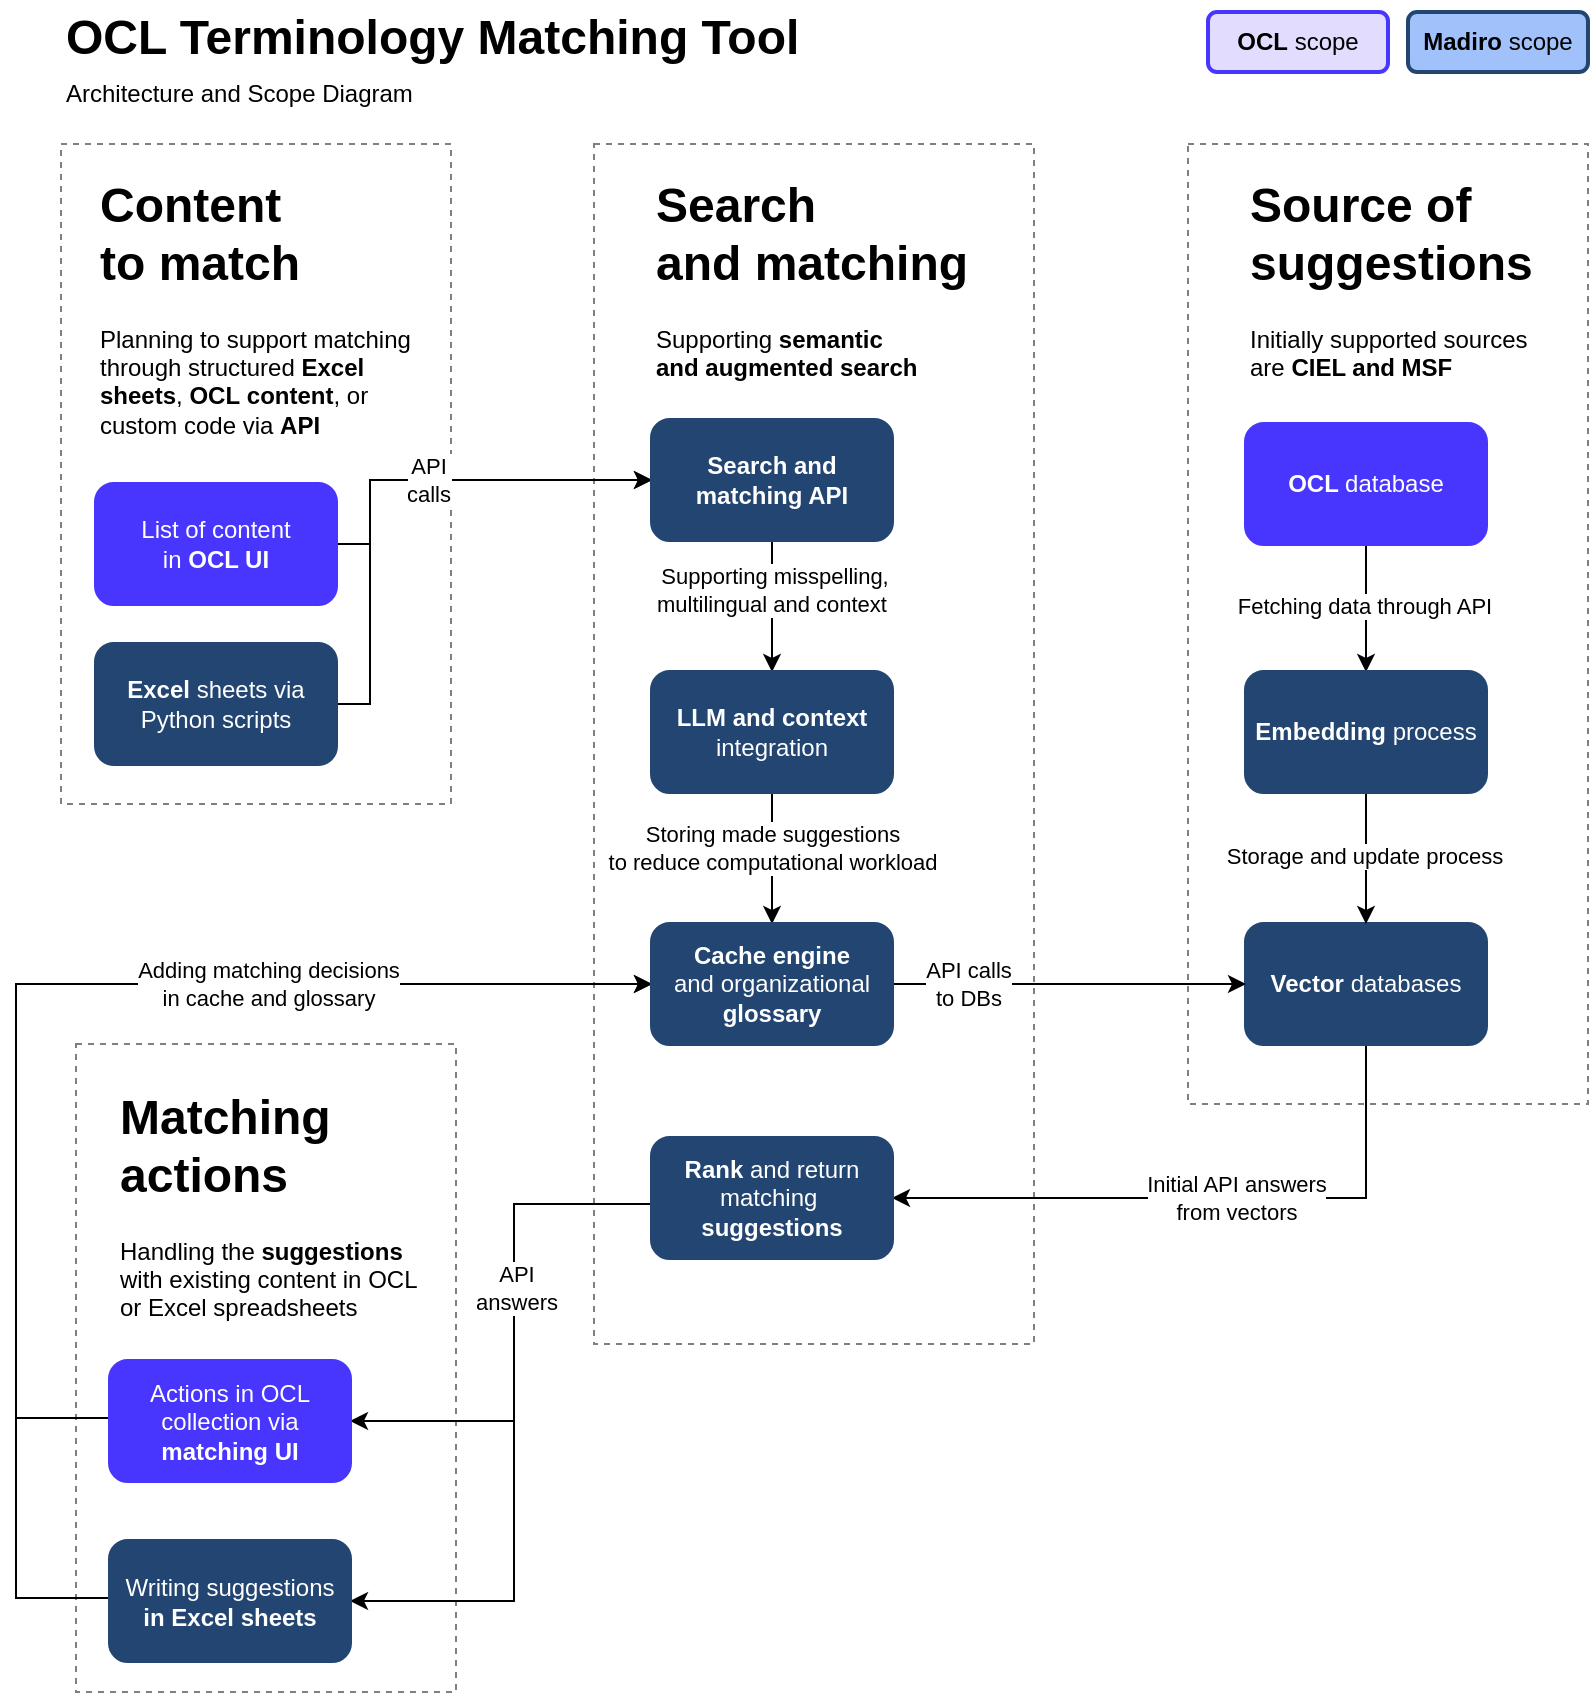 <mxfile version="26.0.2">
  <diagram name="Page-1" id="SCZxRWlNd6-uZOi4cMfh">
    <mxGraphModel dx="1194" dy="710" grid="0" gridSize="10" guides="1" tooltips="1" connect="1" arrows="1" fold="1" page="1" pageScale="1" pageWidth="827" pageHeight="900" background="#FFFFFF" math="0" shadow="0">
      <root>
        <mxCell id="0" />
        <mxCell id="1" parent="0" />
        <mxCell id="U9XiAi5DZTVXuSxYuTZE-63" value="" style="rounded=0;whiteSpace=wrap;html=1;fillColor=default;strokeColor=#808080;dashed=1;" vertex="1" parent="1">
          <mxGeometry x="44" y="542" width="190" height="324" as="geometry" />
        </mxCell>
        <mxCell id="U9XiAi5DZTVXuSxYuTZE-62" value="" style="rounded=0;whiteSpace=wrap;html=1;fillColor=default;strokeColor=#808080;dashed=1;" vertex="1" parent="1">
          <mxGeometry x="600" y="92" width="200" height="480" as="geometry" />
        </mxCell>
        <mxCell id="U9XiAi5DZTVXuSxYuTZE-60" value="" style="rounded=0;whiteSpace=wrap;html=1;fillColor=default;strokeColor=#808080;dashed=1;" vertex="1" parent="1">
          <mxGeometry x="303" y="92" width="220" height="600" as="geometry" />
        </mxCell>
        <mxCell id="U9XiAi5DZTVXuSxYuTZE-59" value="" style="rounded=0;whiteSpace=wrap;html=1;fillColor=default;strokeColor=#808080;dashed=1;" vertex="1" parent="1">
          <mxGeometry x="36.5" y="92" width="195" height="330" as="geometry" />
        </mxCell>
        <mxCell id="U9XiAi5DZTVXuSxYuTZE-31" value="&lt;h1 style=&quot;margin-top: 0px;&quot;&gt;Search &lt;br&gt;and matching&lt;/h1&gt;&lt;p&gt;Supporting &lt;b&gt;semantic&lt;br&gt;and augmented search&lt;/b&gt;&lt;/p&gt;" style="text;html=1;whiteSpace=wrap;overflow=hidden;rounded=0;strokeColor=none;dashed=1;" vertex="1" parent="1">
          <mxGeometry x="332" y="102" width="200" height="130" as="geometry" />
        </mxCell>
        <mxCell id="U9XiAi5DZTVXuSxYuTZE-2" value="&lt;h1 style=&quot;margin-top: 0px;&quot;&gt;Content &lt;br&gt;to match&lt;/h1&gt;&lt;p&gt;Planning to support matching through&amp;nbsp;structured &lt;b&gt;Excel sheets&lt;/b&gt;, &lt;b&gt;OCL&lt;/b&gt; &lt;b&gt;content&lt;/b&gt;,&amp;nbsp;or custom code via &lt;b&gt;API&lt;/b&gt;&lt;/p&gt;" style="text;html=1;whiteSpace=wrap;overflow=hidden;rounded=0;strokeColor=none;dashed=1;" vertex="1" parent="1">
          <mxGeometry x="54" y="102" width="170" height="140" as="geometry" />
        </mxCell>
        <mxCell id="U9XiAi5DZTVXuSxYuTZE-32" style="edgeStyle=orthogonalEdgeStyle;rounded=0;orthogonalLoop=1;jettySize=auto;html=1;exitX=1;exitY=0.5;exitDx=0;exitDy=0;entryX=0;entryY=0.5;entryDx=0;entryDy=0;" edge="1" parent="1" source="U9XiAi5DZTVXuSxYuTZE-1" target="U9XiAi5DZTVXuSxYuTZE-16">
          <mxGeometry relative="1" as="geometry">
            <Array as="points">
              <mxPoint x="191" y="292" />
              <mxPoint x="191" y="260" />
            </Array>
          </mxGeometry>
        </mxCell>
        <mxCell id="U9XiAi5DZTVXuSxYuTZE-1" value="List of content &lt;br&gt;in &lt;b&gt;OCL UI&lt;/b&gt;" style="rounded=1;whiteSpace=wrap;html=1;strokeColor=#4836FF;strokeWidth=2;fillColor=#4836FF;fontColor=#FFFFFF;" vertex="1" parent="1">
          <mxGeometry x="54" y="262" width="120" height="60" as="geometry" />
        </mxCell>
        <mxCell id="U9XiAi5DZTVXuSxYuTZE-4" value="&lt;h1 style=&quot;margin-top: 0px;&quot;&gt;Source&amp;nbsp;of suggestions&lt;/h1&gt;&lt;p&gt;Initially supported sources are&amp;nbsp;&lt;b&gt;CIEL and MSF&lt;/b&gt;&lt;/p&gt;" style="text;html=1;whiteSpace=wrap;overflow=hidden;rounded=0;strokeColor=none;dashed=1;" vertex="1" parent="1">
          <mxGeometry x="629" y="102" width="151" height="140" as="geometry" />
        </mxCell>
        <mxCell id="U9XiAi5DZTVXuSxYuTZE-34" style="edgeStyle=orthogonalEdgeStyle;rounded=0;orthogonalLoop=1;jettySize=auto;html=1;exitX=1;exitY=0.5;exitDx=0;exitDy=0;entryX=0;entryY=0.5;entryDx=0;entryDy=0;" edge="1" parent="1" source="U9XiAi5DZTVXuSxYuTZE-3" target="U9XiAi5DZTVXuSxYuTZE-16">
          <mxGeometry relative="1" as="geometry">
            <Array as="points">
              <mxPoint x="191" y="372" />
              <mxPoint x="191" y="260" />
            </Array>
          </mxGeometry>
        </mxCell>
        <mxCell id="U9XiAi5DZTVXuSxYuTZE-49" value="API &lt;br&gt;calls" style="edgeLabel;html=1;align=center;verticalAlign=middle;resizable=0;points=[];" vertex="1" connectable="0" parent="U9XiAi5DZTVXuSxYuTZE-34">
          <mxGeometry x="0.554" y="-2" relative="1" as="geometry">
            <mxPoint x="-52" y="-2" as="offset" />
          </mxGeometry>
        </mxCell>
        <mxCell id="U9XiAi5DZTVXuSxYuTZE-3" value="&lt;b&gt;Excel&lt;/b&gt; sheets via Python scripts" style="rounded=1;whiteSpace=wrap;html=1;strokeColor=#234571;strokeWidth=2;fillColor=#234571;fontColor=#FFFFFF;" vertex="1" parent="1">
          <mxGeometry x="54" y="342" width="120" height="60" as="geometry" />
        </mxCell>
        <mxCell id="U9XiAi5DZTVXuSxYuTZE-54" style="edgeStyle=orthogonalEdgeStyle;rounded=0;orthogonalLoop=1;jettySize=auto;html=1;exitX=0.5;exitY=1;exitDx=0;exitDy=0;entryX=1;entryY=0.5;entryDx=0;entryDy=0;" edge="1" parent="1" source="U9XiAi5DZTVXuSxYuTZE-5" target="U9XiAi5DZTVXuSxYuTZE-22">
          <mxGeometry relative="1" as="geometry" />
        </mxCell>
        <mxCell id="U9XiAi5DZTVXuSxYuTZE-56" value="Initial API answers &lt;br&gt;from vectors" style="edgeLabel;html=1;align=center;verticalAlign=middle;resizable=0;points=[];" vertex="1" connectable="0" parent="U9XiAi5DZTVXuSxYuTZE-54">
          <mxGeometry x="0.123" y="-1" relative="1" as="geometry">
            <mxPoint x="34" y="1" as="offset" />
          </mxGeometry>
        </mxCell>
        <mxCell id="U9XiAi5DZTVXuSxYuTZE-5" value="&lt;b&gt;Vector &lt;/b&gt;databases" style="rounded=1;whiteSpace=wrap;html=1;strokeColor=#234571;strokeWidth=2;fillColor=#234571;fontColor=#FFFFFF;" vertex="1" parent="1">
          <mxGeometry x="629" y="482" width="120" height="60" as="geometry" />
        </mxCell>
        <mxCell id="U9XiAi5DZTVXuSxYuTZE-10" style="edgeStyle=orthogonalEdgeStyle;rounded=0;orthogonalLoop=1;jettySize=auto;html=1;exitX=0.5;exitY=1;exitDx=0;exitDy=0;entryX=0.5;entryY=0;entryDx=0;entryDy=0;" edge="1" parent="1" source="U9XiAi5DZTVXuSxYuTZE-6" target="U9XiAi5DZTVXuSxYuTZE-9">
          <mxGeometry relative="1" as="geometry" />
        </mxCell>
        <mxCell id="U9XiAi5DZTVXuSxYuTZE-11" value="Fetching data through API" style="edgeLabel;html=1;align=center;verticalAlign=middle;resizable=0;points=[];" vertex="1" connectable="0" parent="U9XiAi5DZTVXuSxYuTZE-10">
          <mxGeometry x="0.1" y="-1" relative="1" as="geometry">
            <mxPoint y="-4" as="offset" />
          </mxGeometry>
        </mxCell>
        <mxCell id="U9XiAi5DZTVXuSxYuTZE-6" value="&lt;b&gt;OCL &lt;/b&gt;database" style="rounded=1;whiteSpace=wrap;html=1;strokeColor=#4836FF;strokeWidth=2;fillColor=#4836FF;fontColor=#FFFFFF;" vertex="1" parent="1">
          <mxGeometry x="629" y="232" width="120" height="60" as="geometry" />
        </mxCell>
        <mxCell id="U9XiAi5DZTVXuSxYuTZE-12" style="edgeStyle=orthogonalEdgeStyle;rounded=0;orthogonalLoop=1;jettySize=auto;html=1;exitX=0.5;exitY=1;exitDx=0;exitDy=0;entryX=0.5;entryY=0;entryDx=0;entryDy=0;" edge="1" parent="1" source="U9XiAi5DZTVXuSxYuTZE-9" target="U9XiAi5DZTVXuSxYuTZE-5">
          <mxGeometry relative="1" as="geometry" />
        </mxCell>
        <mxCell id="U9XiAi5DZTVXuSxYuTZE-13" value="Storage and update process" style="edgeLabel;html=1;align=center;verticalAlign=middle;resizable=0;points=[];" vertex="1" connectable="0" parent="U9XiAi5DZTVXuSxYuTZE-12">
          <mxGeometry x="-0.04" y="-1" relative="1" as="geometry">
            <mxPoint as="offset" />
          </mxGeometry>
        </mxCell>
        <mxCell id="U9XiAi5DZTVXuSxYuTZE-9" value="&lt;b&gt;Embedding &lt;/b&gt;process" style="rounded=1;whiteSpace=wrap;html=1;strokeColor=#234571;strokeWidth=2;fillColor=#234571;fontColor=#FFFFFF;" vertex="1" parent="1">
          <mxGeometry x="629" y="356" width="120" height="60" as="geometry" />
        </mxCell>
        <mxCell id="U9XiAi5DZTVXuSxYuTZE-35" style="edgeStyle=orthogonalEdgeStyle;rounded=0;orthogonalLoop=1;jettySize=auto;html=1;exitX=0.5;exitY=1;exitDx=0;exitDy=0;entryX=0.5;entryY=0;entryDx=0;entryDy=0;" edge="1" parent="1" source="U9XiAi5DZTVXuSxYuTZE-16" target="U9XiAi5DZTVXuSxYuTZE-26">
          <mxGeometry relative="1" as="geometry" />
        </mxCell>
        <mxCell id="U9XiAi5DZTVXuSxYuTZE-48" value="Supporting misspelling, &lt;br&gt;multilingual and context&amp;nbsp;" style="edgeLabel;html=1;align=center;verticalAlign=middle;resizable=0;points=[];" vertex="1" connectable="0" parent="U9XiAi5DZTVXuSxYuTZE-35">
          <mxGeometry x="-0.24" y="1" relative="1" as="geometry">
            <mxPoint as="offset" />
          </mxGeometry>
        </mxCell>
        <mxCell id="U9XiAi5DZTVXuSxYuTZE-16" value="&lt;b&gt;Search and matching API&lt;/b&gt;" style="rounded=1;whiteSpace=wrap;html=1;strokeColor=#234571;strokeWidth=2;fillColor=#234571;fontColor=#FFFFFF;" vertex="1" parent="1">
          <mxGeometry x="332" y="230" width="120" height="60" as="geometry" />
        </mxCell>
        <mxCell id="U9XiAi5DZTVXuSxYuTZE-41" style="edgeStyle=orthogonalEdgeStyle;rounded=0;orthogonalLoop=1;jettySize=auto;html=1;exitX=0;exitY=0.5;exitDx=0;exitDy=0;entryX=1;entryY=0.5;entryDx=0;entryDy=0;" edge="1" parent="1" source="U9XiAi5DZTVXuSxYuTZE-22" target="U9XiAi5DZTVXuSxYuTZE-38">
          <mxGeometry relative="1" as="geometry">
            <Array as="points">
              <mxPoint x="263" y="622" />
              <mxPoint x="263" y="731" />
            </Array>
          </mxGeometry>
        </mxCell>
        <mxCell id="U9XiAi5DZTVXuSxYuTZE-43" style="edgeStyle=orthogonalEdgeStyle;rounded=0;orthogonalLoop=1;jettySize=auto;html=1;exitX=0;exitY=0.5;exitDx=0;exitDy=0;entryX=1;entryY=0.5;entryDx=0;entryDy=0;" edge="1" parent="1" source="U9XiAi5DZTVXuSxYuTZE-22" target="U9XiAi5DZTVXuSxYuTZE-40">
          <mxGeometry relative="1" as="geometry">
            <Array as="points">
              <mxPoint x="263" y="622" />
              <mxPoint x="263" y="821" />
            </Array>
          </mxGeometry>
        </mxCell>
        <mxCell id="U9XiAi5DZTVXuSxYuTZE-55" value="API &lt;br&gt;answers" style="edgeLabel;html=1;align=center;verticalAlign=middle;resizable=0;points=[];" vertex="1" connectable="0" parent="U9XiAi5DZTVXuSxYuTZE-43">
          <mxGeometry x="-0.739" relative="1" as="geometry">
            <mxPoint x="-25" y="42" as="offset" />
          </mxGeometry>
        </mxCell>
        <mxCell id="U9XiAi5DZTVXuSxYuTZE-22" value="&lt;b&gt;Rank &lt;/b&gt;and return matching&amp;nbsp;&lt;b&gt; suggestions&lt;/b&gt;" style="rounded=1;whiteSpace=wrap;html=1;strokeColor=#234571;strokeWidth=2;fillColor=#234571;fontColor=#FFFFFF;" vertex="1" parent="1">
          <mxGeometry x="332" y="589" width="120" height="60" as="geometry" />
        </mxCell>
        <mxCell id="U9XiAi5DZTVXuSxYuTZE-45" style="edgeStyle=orthogonalEdgeStyle;rounded=0;orthogonalLoop=1;jettySize=auto;html=1;exitX=0.5;exitY=1;exitDx=0;exitDy=0;entryX=0.5;entryY=0;entryDx=0;entryDy=0;" edge="1" parent="1" source="U9XiAi5DZTVXuSxYuTZE-26" target="U9XiAi5DZTVXuSxYuTZE-44">
          <mxGeometry relative="1" as="geometry" />
        </mxCell>
        <mxCell id="U9XiAi5DZTVXuSxYuTZE-47" value="Storing made suggestions &lt;br&gt;to reduce computational workload" style="edgeLabel;html=1;align=center;verticalAlign=middle;resizable=0;points=[];" vertex="1" connectable="0" parent="U9XiAi5DZTVXuSxYuTZE-45">
          <mxGeometry x="-0.28" relative="1" as="geometry">
            <mxPoint y="4" as="offset" />
          </mxGeometry>
        </mxCell>
        <mxCell id="U9XiAi5DZTVXuSxYuTZE-26" value="&lt;b&gt;LLM and context &lt;/b&gt;integration" style="rounded=1;whiteSpace=wrap;html=1;strokeColor=#234571;strokeWidth=2;fillColor=#234571;fontColor=#FFFFFF;" vertex="1" parent="1">
          <mxGeometry x="332" y="356" width="120" height="60" as="geometry" />
        </mxCell>
        <mxCell id="U9XiAi5DZTVXuSxYuTZE-30" style="edgeStyle=orthogonalEdgeStyle;rounded=0;orthogonalLoop=1;jettySize=auto;html=1;exitX=0.5;exitY=1;exitDx=0;exitDy=0;" edge="1" parent="1">
          <mxGeometry relative="1" as="geometry">
            <mxPoint x="698" y="560" as="sourcePoint" />
            <mxPoint x="698" y="560" as="targetPoint" />
          </mxGeometry>
        </mxCell>
        <mxCell id="U9XiAi5DZTVXuSxYuTZE-51" style="edgeStyle=orthogonalEdgeStyle;rounded=0;orthogonalLoop=1;jettySize=auto;html=1;exitX=0;exitY=0.5;exitDx=0;exitDy=0;entryX=0;entryY=0.5;entryDx=0;entryDy=0;" edge="1" parent="1" source="U9XiAi5DZTVXuSxYuTZE-38" target="U9XiAi5DZTVXuSxYuTZE-44">
          <mxGeometry relative="1" as="geometry">
            <Array as="points">
              <mxPoint x="14" y="729" />
              <mxPoint x="14" y="512" />
            </Array>
          </mxGeometry>
        </mxCell>
        <mxCell id="U9XiAi5DZTVXuSxYuTZE-38" value="Actions in OCL collection via &lt;b&gt;matching UI&lt;/b&gt;" style="rounded=1;whiteSpace=wrap;html=1;strokeColor=#4836FF;strokeWidth=2;fillColor=#4836FF;fontColor=#FFFFFF;" vertex="1" parent="1">
          <mxGeometry x="61" y="700.5" width="120" height="60" as="geometry" />
        </mxCell>
        <mxCell id="U9XiAi5DZTVXuSxYuTZE-39" value="&lt;h1 style=&quot;margin-top: 0px;&quot;&gt;Matching &lt;br&gt;actions&lt;/h1&gt;&lt;p&gt;Handling the &lt;b&gt;suggestions&lt;/b&gt; with existing content in OCL or Excel spreadsheets&lt;/p&gt;" style="text;html=1;whiteSpace=wrap;overflow=hidden;rounded=0;strokeColor=none;dashed=1;" vertex="1" parent="1">
          <mxGeometry x="64" y="557.5" width="160" height="130" as="geometry" />
        </mxCell>
        <mxCell id="U9XiAi5DZTVXuSxYuTZE-52" style="edgeStyle=orthogonalEdgeStyle;rounded=0;orthogonalLoop=1;jettySize=auto;html=1;exitX=0;exitY=0.5;exitDx=0;exitDy=0;entryX=0;entryY=0.5;entryDx=0;entryDy=0;" edge="1" parent="1" source="U9XiAi5DZTVXuSxYuTZE-40" target="U9XiAi5DZTVXuSxYuTZE-44">
          <mxGeometry relative="1" as="geometry">
            <mxPoint x="-6" y="522" as="targetPoint" />
            <Array as="points">
              <mxPoint x="14" y="819" />
              <mxPoint x="14" y="512" />
            </Array>
          </mxGeometry>
        </mxCell>
        <mxCell id="U9XiAi5DZTVXuSxYuTZE-53" value="Adding matching decisions&lt;br&gt;in&amp;nbsp;cache and glossary" style="edgeLabel;html=1;align=center;verticalAlign=middle;resizable=0;points=[];" vertex="1" connectable="0" parent="U9XiAi5DZTVXuSxYuTZE-52">
          <mxGeometry x="0.696" relative="1" as="geometry">
            <mxPoint x="-90" as="offset" />
          </mxGeometry>
        </mxCell>
        <mxCell id="U9XiAi5DZTVXuSxYuTZE-40" value="Writing suggestions&lt;b&gt; in Excel sheets&lt;/b&gt;" style="rounded=1;whiteSpace=wrap;html=1;strokeColor=#234571;strokeWidth=2;fillColor=#234571;fontColor=#FFFFFF;" vertex="1" parent="1">
          <mxGeometry x="61" y="790.5" width="120" height="60" as="geometry" />
        </mxCell>
        <mxCell id="U9XiAi5DZTVXuSxYuTZE-46" style="edgeStyle=orthogonalEdgeStyle;rounded=0;orthogonalLoop=1;jettySize=auto;html=1;exitX=1;exitY=0.5;exitDx=0;exitDy=0;entryX=0;entryY=0.5;entryDx=0;entryDy=0;" edge="1" parent="1" source="U9XiAi5DZTVXuSxYuTZE-44" target="U9XiAi5DZTVXuSxYuTZE-5">
          <mxGeometry relative="1" as="geometry" />
        </mxCell>
        <mxCell id="U9XiAi5DZTVXuSxYuTZE-50" value="API calls &lt;br&gt;to DBs" style="edgeLabel;html=1;align=center;verticalAlign=middle;resizable=0;points=[];" vertex="1" connectable="0" parent="U9XiAi5DZTVXuSxYuTZE-46">
          <mxGeometry x="-0.106" y="1" relative="1" as="geometry">
            <mxPoint x="-41" y="1" as="offset" />
          </mxGeometry>
        </mxCell>
        <mxCell id="U9XiAi5DZTVXuSxYuTZE-44" value="&lt;b&gt;Cache&amp;nbsp;engine &lt;/b&gt;&lt;br&gt;and&lt;b&gt; &lt;/b&gt;organizational&lt;b&gt; glossary&lt;/b&gt;" style="rounded=1;whiteSpace=wrap;html=1;strokeColor=#234571;strokeWidth=2;fillColor=#234571;fontColor=#FFFFFF;" vertex="1" parent="1">
          <mxGeometry x="332" y="482" width="120" height="60" as="geometry" />
        </mxCell>
        <mxCell id="U9XiAi5DZTVXuSxYuTZE-57" value="&lt;b&gt;Madiro&lt;/b&gt; scope" style="rounded=1;whiteSpace=wrap;html=1;strokeColor=#234571;strokeWidth=2;fillColor=#A1C1FA;" vertex="1" parent="1">
          <mxGeometry x="710" y="26" width="90" height="30" as="geometry" />
        </mxCell>
        <mxCell id="U9XiAi5DZTVXuSxYuTZE-58" value="&lt;b&gt;OCL&lt;/b&gt; scope" style="rounded=1;whiteSpace=wrap;html=1;strokeColor=#4836FF;strokeWidth=2;fillColor=#E2DDFF;" vertex="1" parent="1">
          <mxGeometry x="610" y="26" width="90" height="30" as="geometry" />
        </mxCell>
        <mxCell id="U9XiAi5DZTVXuSxYuTZE-65" value="&lt;h1 style=&quot;margin-top: 0px; line-height: 100%;&quot;&gt;OCL Terminology Matching Tool&lt;br&gt;&lt;span style=&quot;font-size: 12px; font-weight: normal; background-color: transparent; color: light-dark(rgb(0, 0, 0), rgb(255, 255, 255));&quot;&gt;Architecture and Scope Diagram&lt;/span&gt;&lt;/h1&gt;" style="text;html=1;whiteSpace=wrap;overflow=hidden;rounded=0;strokeColor=none;dashed=1;" vertex="1" parent="1">
          <mxGeometry x="37" y="20" width="535.5" height="61" as="geometry" />
        </mxCell>
      </root>
    </mxGraphModel>
  </diagram>
</mxfile>
